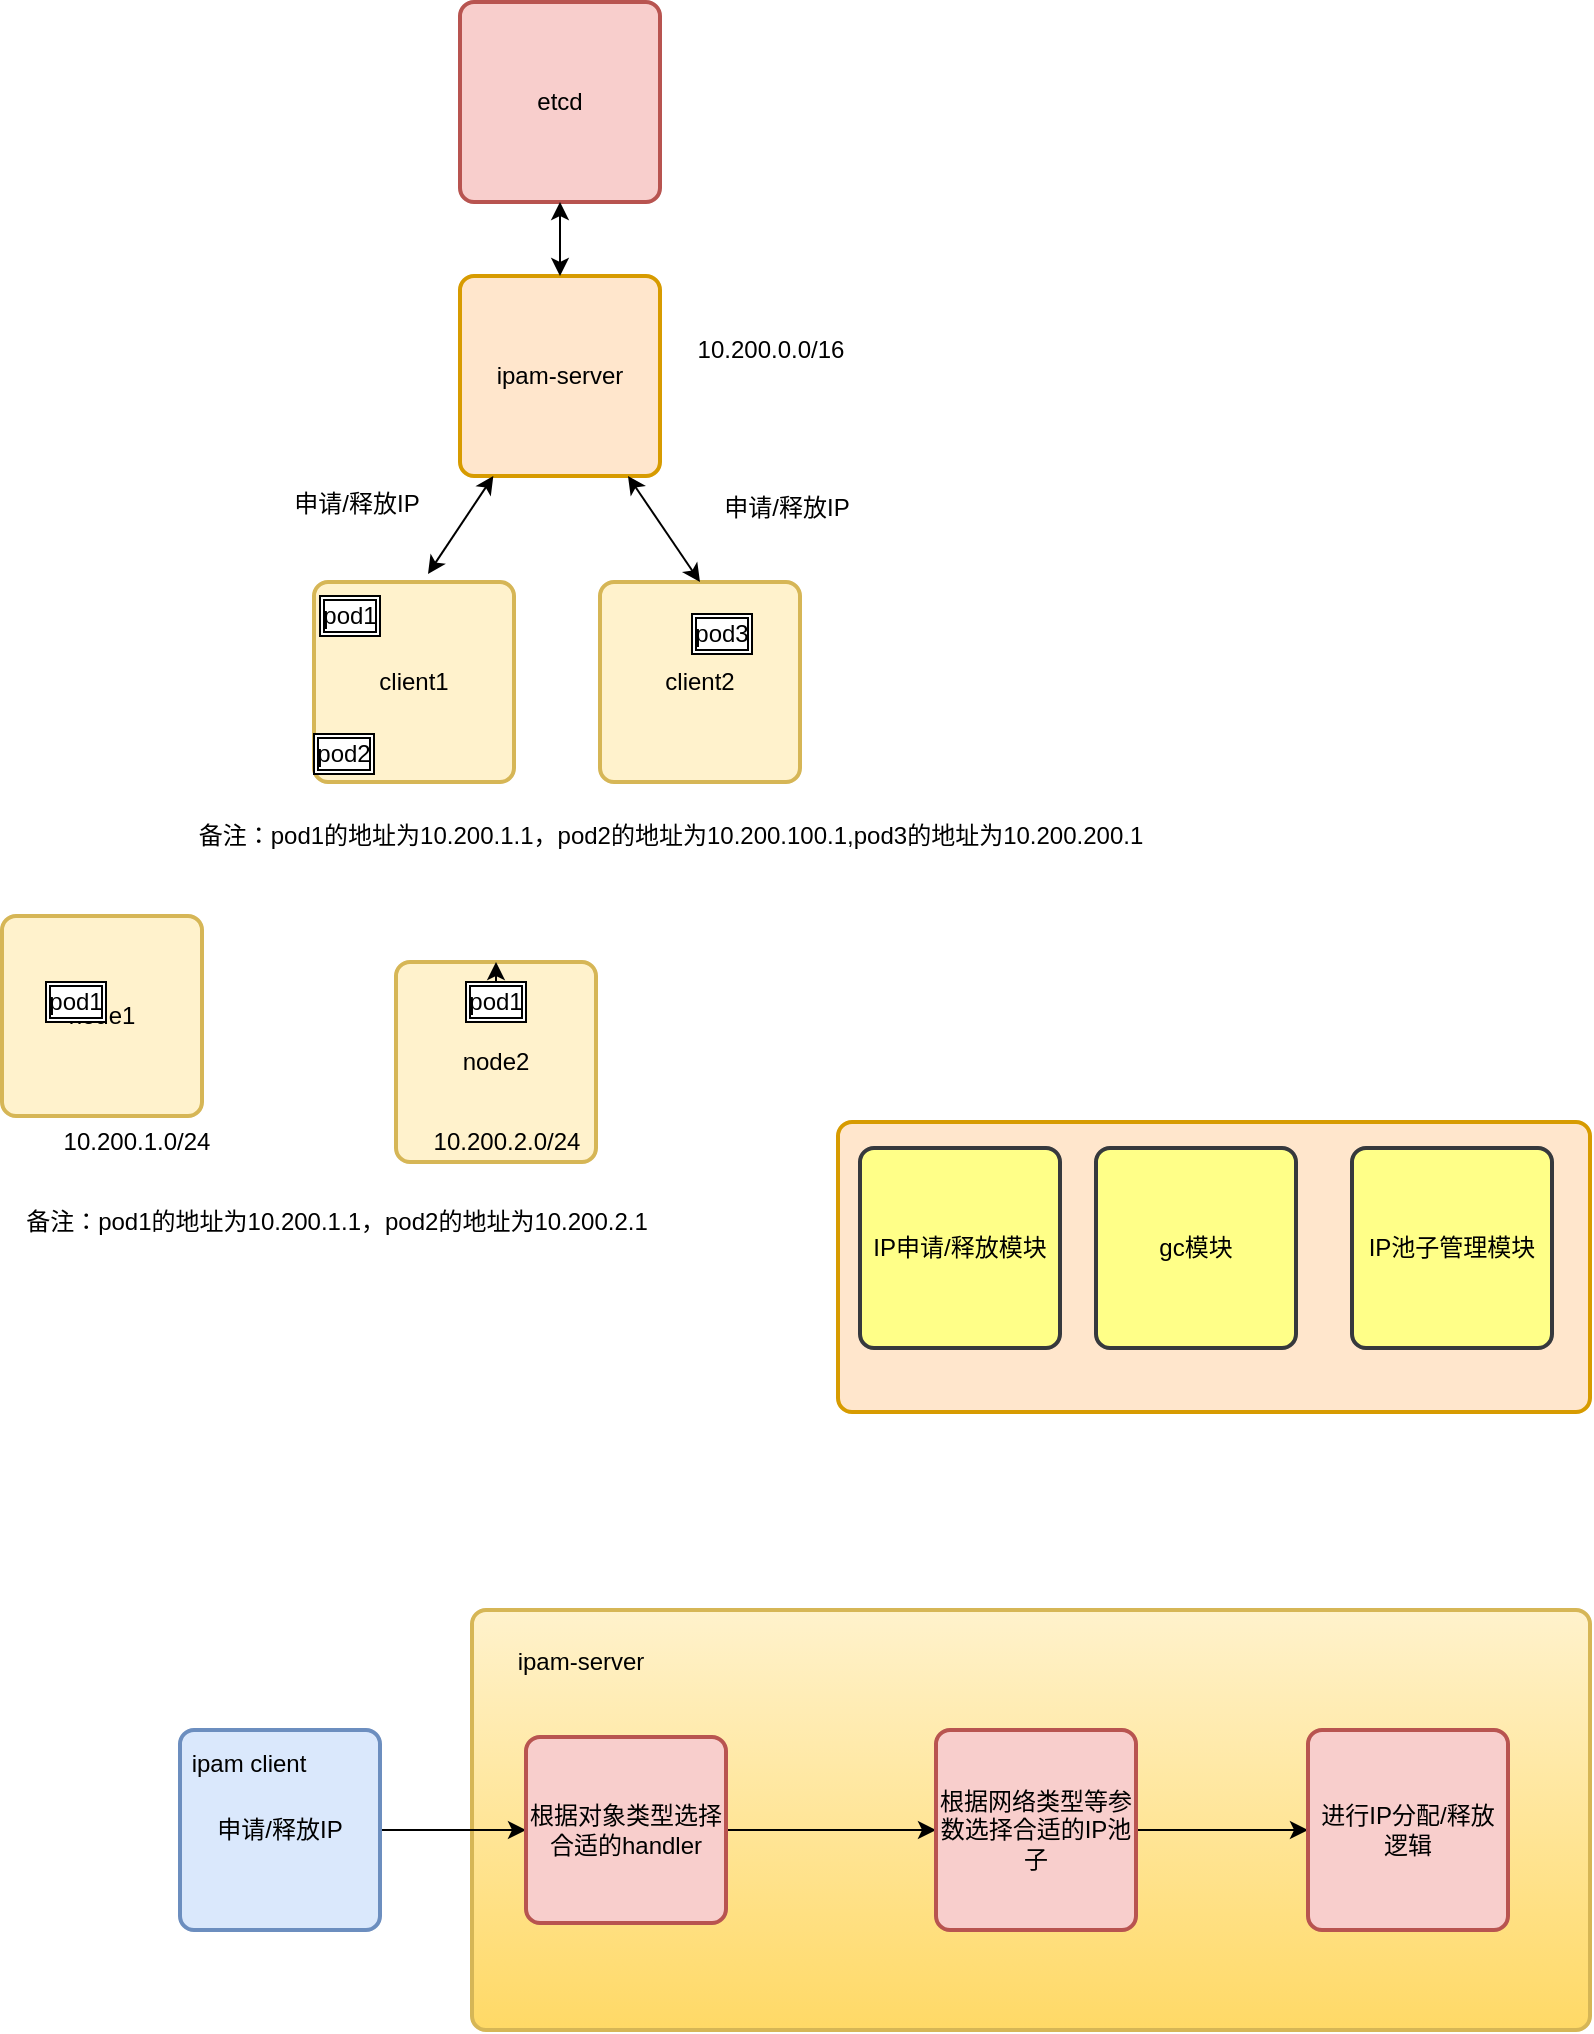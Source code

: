 <mxfile version="13.4.0" type="github">
  <diagram id="ZEVNoQuPtZ-Rr_pasUjC" name="第 1 页">
    <mxGraphModel dx="1209" dy="631" grid="0" gridSize="10" guides="1" tooltips="1" connect="1" arrows="1" fold="1" page="1" pageScale="1" pageWidth="827" pageHeight="1169" math="0" shadow="0">
      <root>
        <mxCell id="0" />
        <mxCell id="1" parent="0" />
        <mxCell id="VH-FxekKuL9n-WzQCmPh-20" value="" style="rounded=1;whiteSpace=wrap;html=1;absoluteArcSize=1;arcSize=14;strokeWidth=2;fillColor=#fff2cc;strokeColor=#d6b656;gradientColor=#ffd966;" vertex="1" parent="1">
          <mxGeometry x="246" y="846" width="559" height="210" as="geometry" />
        </mxCell>
        <mxCell id="EfBwAJElOcuzPzF4inDj-1" value="ipam-server" style="rounded=1;whiteSpace=wrap;html=1;absoluteArcSize=1;arcSize=14;strokeWidth=2;fillColor=#ffe6cc;strokeColor=#d79b00;" parent="1" vertex="1">
          <mxGeometry x="240" y="179" width="100" height="100" as="geometry" />
        </mxCell>
        <mxCell id="EfBwAJElOcuzPzF4inDj-2" value="client1" style="rounded=1;whiteSpace=wrap;html=1;absoluteArcSize=1;arcSize=14;strokeWidth=2;fillColor=#fff2cc;strokeColor=#d6b656;" parent="1" vertex="1">
          <mxGeometry x="167" y="332" width="100" height="100" as="geometry" />
        </mxCell>
        <mxCell id="EfBwAJElOcuzPzF4inDj-3" value="client2" style="rounded=1;whiteSpace=wrap;html=1;absoluteArcSize=1;arcSize=14;strokeWidth=2;fillColor=#fff2cc;strokeColor=#d6b656;" parent="1" vertex="1">
          <mxGeometry x="310" y="332" width="100" height="100" as="geometry" />
        </mxCell>
        <mxCell id="EfBwAJElOcuzPzF4inDj-8" value="" style="endArrow=classic;startArrow=classic;html=1;exitX=0.57;exitY=-0.04;exitDx=0;exitDy=0;exitPerimeter=0;" parent="1" target="EfBwAJElOcuzPzF4inDj-1" edge="1" source="EfBwAJElOcuzPzF4inDj-2">
          <mxGeometry width="50" height="50" relative="1" as="geometry">
            <mxPoint x="160" y="340" as="sourcePoint" />
            <mxPoint x="210" y="290" as="targetPoint" />
          </mxGeometry>
        </mxCell>
        <mxCell id="EfBwAJElOcuzPzF4inDj-9" value="" style="endArrow=classic;startArrow=classic;html=1;exitX=0.5;exitY=0;exitDx=0;exitDy=0;" parent="1" target="EfBwAJElOcuzPzF4inDj-1" edge="1" source="EfBwAJElOcuzPzF4inDj-3">
          <mxGeometry width="50" height="50" relative="1" as="geometry">
            <mxPoint x="420" y="340" as="sourcePoint" />
            <mxPoint x="470" y="290" as="targetPoint" />
          </mxGeometry>
        </mxCell>
        <mxCell id="EfBwAJElOcuzPzF4inDj-11" value="申请/释放IP" style="text;html=1;resizable=0;autosize=1;align=center;verticalAlign=middle;points=[];fillColor=none;strokeColor=none;rounded=0;" parent="1" vertex="1">
          <mxGeometry x="148" y="283" width="80" height="20" as="geometry" />
        </mxCell>
        <mxCell id="EfBwAJElOcuzPzF4inDj-12" value="申请/释放IP" style="text;html=1;resizable=0;autosize=1;align=center;verticalAlign=middle;points=[];fillColor=none;strokeColor=none;rounded=0;" parent="1" vertex="1">
          <mxGeometry x="363" y="285" width="80" height="20" as="geometry" />
        </mxCell>
        <mxCell id="EfBwAJElOcuzPzF4inDj-13" value="10.200.0.0/16" style="text;html=1;resizable=0;autosize=1;align=center;verticalAlign=middle;points=[];fillColor=none;strokeColor=none;rounded=0;" parent="1" vertex="1">
          <mxGeometry x="350" y="206" width="90" height="20" as="geometry" />
        </mxCell>
        <mxCell id="EfBwAJElOcuzPzF4inDj-16" value="pod2" style="shape=ext;double=1;rounded=0;whiteSpace=wrap;html=1;" parent="1" vertex="1">
          <mxGeometry x="167" y="408" width="30" height="20" as="geometry" />
        </mxCell>
        <mxCell id="EfBwAJElOcuzPzF4inDj-17" value="pod1" style="shape=ext;double=1;rounded=0;whiteSpace=wrap;html=1;" parent="1" vertex="1">
          <mxGeometry x="170" y="339" width="30" height="20" as="geometry" />
        </mxCell>
        <mxCell id="EfBwAJElOcuzPzF4inDj-19" value="pod3" style="shape=ext;double=1;rounded=0;whiteSpace=wrap;html=1;" parent="1" vertex="1">
          <mxGeometry x="356" y="348" width="30" height="20" as="geometry" />
        </mxCell>
        <mxCell id="EfBwAJElOcuzPzF4inDj-21" value="备注：pod1的地址为10.200.1.1，pod2的地址为10.200.100.1,pod3的地址为10.200.200.1" style="text;html=1;align=center;verticalAlign=middle;resizable=0;points=[];autosize=1;" parent="1" vertex="1">
          <mxGeometry x="100" y="449" width="490" height="20" as="geometry" />
        </mxCell>
        <mxCell id="VH-FxekKuL9n-WzQCmPh-12" value="" style="edgeStyle=orthogonalEdgeStyle;rounded=0;orthogonalLoop=1;jettySize=auto;html=1;" edge="1" parent="1" source="VH-FxekKuL9n-WzQCmPh-10" target="VH-FxekKuL9n-WzQCmPh-11">
          <mxGeometry relative="1" as="geometry">
            <mxPoint x="634" y="745" as="sourcePoint" />
          </mxGeometry>
        </mxCell>
        <mxCell id="VH-FxekKuL9n-WzQCmPh-10" value="申请/释放IP" style="rounded=1;whiteSpace=wrap;html=1;absoluteArcSize=1;arcSize=14;strokeWidth=2;fillColor=#dae8fc;strokeColor=#6c8ebf;" vertex="1" parent="1">
          <mxGeometry x="100" y="906" width="100" height="100" as="geometry" />
        </mxCell>
        <mxCell id="VH-FxekKuL9n-WzQCmPh-17" style="edgeStyle=orthogonalEdgeStyle;rounded=0;orthogonalLoop=1;jettySize=auto;html=1;exitX=1;exitY=0.5;exitDx=0;exitDy=0;entryX=0;entryY=0.5;entryDx=0;entryDy=0;" edge="1" parent="1" source="VH-FxekKuL9n-WzQCmPh-11" target="VH-FxekKuL9n-WzQCmPh-13">
          <mxGeometry relative="1" as="geometry" />
        </mxCell>
        <mxCell id="VH-FxekKuL9n-WzQCmPh-11" value="根据对象类型选择合适的handler" style="rounded=1;whiteSpace=wrap;html=1;absoluteArcSize=1;arcSize=14;strokeWidth=2;fillColor=#f8cecc;strokeColor=#b85450;" vertex="1" parent="1">
          <mxGeometry x="273" y="909.5" width="100" height="93" as="geometry" />
        </mxCell>
        <mxCell id="VH-FxekKuL9n-WzQCmPh-19" style="edgeStyle=orthogonalEdgeStyle;rounded=0;orthogonalLoop=1;jettySize=auto;html=1;exitX=1;exitY=0.5;exitDx=0;exitDy=0;" edge="1" parent="1" source="VH-FxekKuL9n-WzQCmPh-13" target="VH-FxekKuL9n-WzQCmPh-14">
          <mxGeometry relative="1" as="geometry" />
        </mxCell>
        <mxCell id="VH-FxekKuL9n-WzQCmPh-13" value="根据网络类型等参数选择合适的IP池子" style="rounded=1;whiteSpace=wrap;html=1;absoluteArcSize=1;arcSize=14;strokeWidth=2;fillColor=#f8cecc;strokeColor=#b85450;" vertex="1" parent="1">
          <mxGeometry x="478" y="906" width="100" height="100" as="geometry" />
        </mxCell>
        <mxCell id="VH-FxekKuL9n-WzQCmPh-14" value="进行IP分配/释放逻辑" style="rounded=1;whiteSpace=wrap;html=1;absoluteArcSize=1;arcSize=14;strokeWidth=2;fillColor=#f8cecc;strokeColor=#b85450;" vertex="1" parent="1">
          <mxGeometry x="664" y="906" width="100" height="100" as="geometry" />
        </mxCell>
        <mxCell id="VH-FxekKuL9n-WzQCmPh-21" value="ipam-server" style="text;html=1;resizable=0;autosize=1;align=center;verticalAlign=middle;points=[];fillColor=none;strokeColor=none;rounded=0;" vertex="1" parent="1">
          <mxGeometry x="263.5" y="863" width="73" height="18" as="geometry" />
        </mxCell>
        <mxCell id="VH-FxekKuL9n-WzQCmPh-22" value="ipam client" style="text;html=1;resizable=0;autosize=1;align=center;verticalAlign=middle;points=[];fillColor=none;strokeColor=none;rounded=0;" vertex="1" parent="1">
          <mxGeometry x="100" y="914" width="67" height="18" as="geometry" />
        </mxCell>
        <mxCell id="VH-FxekKuL9n-WzQCmPh-33" value="node1" style="rounded=1;whiteSpace=wrap;html=1;absoluteArcSize=1;arcSize=14;strokeWidth=2;fillColor=#fff2cc;strokeColor=#d6b656;" vertex="1" parent="1">
          <mxGeometry x="11" y="499" width="100" height="100" as="geometry" />
        </mxCell>
        <mxCell id="VH-FxekKuL9n-WzQCmPh-34" value="node2" style="rounded=1;whiteSpace=wrap;html=1;absoluteArcSize=1;arcSize=14;strokeWidth=2;fillColor=#fff2cc;strokeColor=#d6b656;" vertex="1" parent="1">
          <mxGeometry x="208" y="522" width="100" height="100" as="geometry" />
        </mxCell>
        <mxCell id="VH-FxekKuL9n-WzQCmPh-35" value="10.200.1.0/24" style="text;html=1;resizable=0;autosize=1;align=center;verticalAlign=middle;points=[];fillColor=none;strokeColor=none;rounded=0;" vertex="1" parent="1">
          <mxGeometry x="33" y="602" width="90" height="20" as="geometry" />
        </mxCell>
        <mxCell id="VH-FxekKuL9n-WzQCmPh-36" value="10.200.2.0/24" style="text;html=1;resizable=0;autosize=1;align=center;verticalAlign=middle;points=[];fillColor=none;strokeColor=none;rounded=0;" vertex="1" parent="1">
          <mxGeometry x="218" y="602" width="90" height="20" as="geometry" />
        </mxCell>
        <mxCell id="VH-FxekKuL9n-WzQCmPh-37" value="pod1" style="shape=ext;double=1;rounded=0;whiteSpace=wrap;html=1;" vertex="1" parent="1">
          <mxGeometry x="33" y="532" width="30" height="20" as="geometry" />
        </mxCell>
        <mxCell id="VH-FxekKuL9n-WzQCmPh-38" style="edgeStyle=orthogonalEdgeStyle;rounded=0;orthogonalLoop=1;jettySize=auto;html=1;exitX=0.5;exitY=1;exitDx=0;exitDy=0;entryX=0.5;entryY=0;entryDx=0;entryDy=0;" edge="1" parent="1" source="VH-FxekKuL9n-WzQCmPh-39" target="VH-FxekKuL9n-WzQCmPh-34">
          <mxGeometry relative="1" as="geometry" />
        </mxCell>
        <mxCell id="VH-FxekKuL9n-WzQCmPh-39" value="pod1" style="shape=ext;double=1;rounded=0;whiteSpace=wrap;html=1;" vertex="1" parent="1">
          <mxGeometry x="243" y="532" width="30" height="20" as="geometry" />
        </mxCell>
        <mxCell id="VH-FxekKuL9n-WzQCmPh-40" value="备注：pod1的地址为10.200.1.1，pod2的地址为10.200.2.1" style="text;html=1;align=center;verticalAlign=middle;resizable=0;points=[];autosize=1;" vertex="1" parent="1">
          <mxGeometry x="13" y="642" width="330" height="20" as="geometry" />
        </mxCell>
        <mxCell id="VH-FxekKuL9n-WzQCmPh-41" value="" style="rounded=1;whiteSpace=wrap;html=1;absoluteArcSize=1;arcSize=14;strokeWidth=2;fillColor=#ffe6cc;strokeColor=#d79b00;" vertex="1" parent="1">
          <mxGeometry x="429" y="602" width="376" height="145" as="geometry" />
        </mxCell>
        <mxCell id="VH-FxekKuL9n-WzQCmPh-42" value="IP申请/释放模块" style="rounded=1;whiteSpace=wrap;html=1;absoluteArcSize=1;arcSize=14;strokeWidth=2;fillColor=#ffff88;strokeColor=#36393d;" vertex="1" parent="1">
          <mxGeometry x="440" y="615" width="100" height="100" as="geometry" />
        </mxCell>
        <mxCell id="VH-FxekKuL9n-WzQCmPh-51" value="gc模块" style="rounded=1;whiteSpace=wrap;html=1;absoluteArcSize=1;arcSize=14;strokeWidth=2;fillColor=#ffff88;strokeColor=#36393d;" vertex="1" parent="1">
          <mxGeometry x="558" y="615" width="100" height="100" as="geometry" />
        </mxCell>
        <mxCell id="VH-FxekKuL9n-WzQCmPh-52" value="IP池子管理模块" style="rounded=1;whiteSpace=wrap;html=1;absoluteArcSize=1;arcSize=14;strokeWidth=2;fillColor=#ffff88;strokeColor=#36393d;" vertex="1" parent="1">
          <mxGeometry x="686" y="615" width="100" height="100" as="geometry" />
        </mxCell>
        <mxCell id="VH-FxekKuL9n-WzQCmPh-53" value="etcd" style="rounded=1;whiteSpace=wrap;html=1;absoluteArcSize=1;arcSize=14;strokeWidth=2;fillColor=#f8cecc;strokeColor=#b85450;" vertex="1" parent="1">
          <mxGeometry x="240" y="42" width="100" height="100" as="geometry" />
        </mxCell>
        <mxCell id="VH-FxekKuL9n-WzQCmPh-55" value="" style="endArrow=classic;startArrow=classic;html=1;exitX=0.5;exitY=0;exitDx=0;exitDy=0;" edge="1" parent="1" source="EfBwAJElOcuzPzF4inDj-1" target="VH-FxekKuL9n-WzQCmPh-53">
          <mxGeometry width="50" height="50" relative="1" as="geometry">
            <mxPoint x="331" y="144" as="sourcePoint" />
            <mxPoint x="424.333" y="44" as="targetPoint" />
          </mxGeometry>
        </mxCell>
      </root>
    </mxGraphModel>
  </diagram>
</mxfile>
